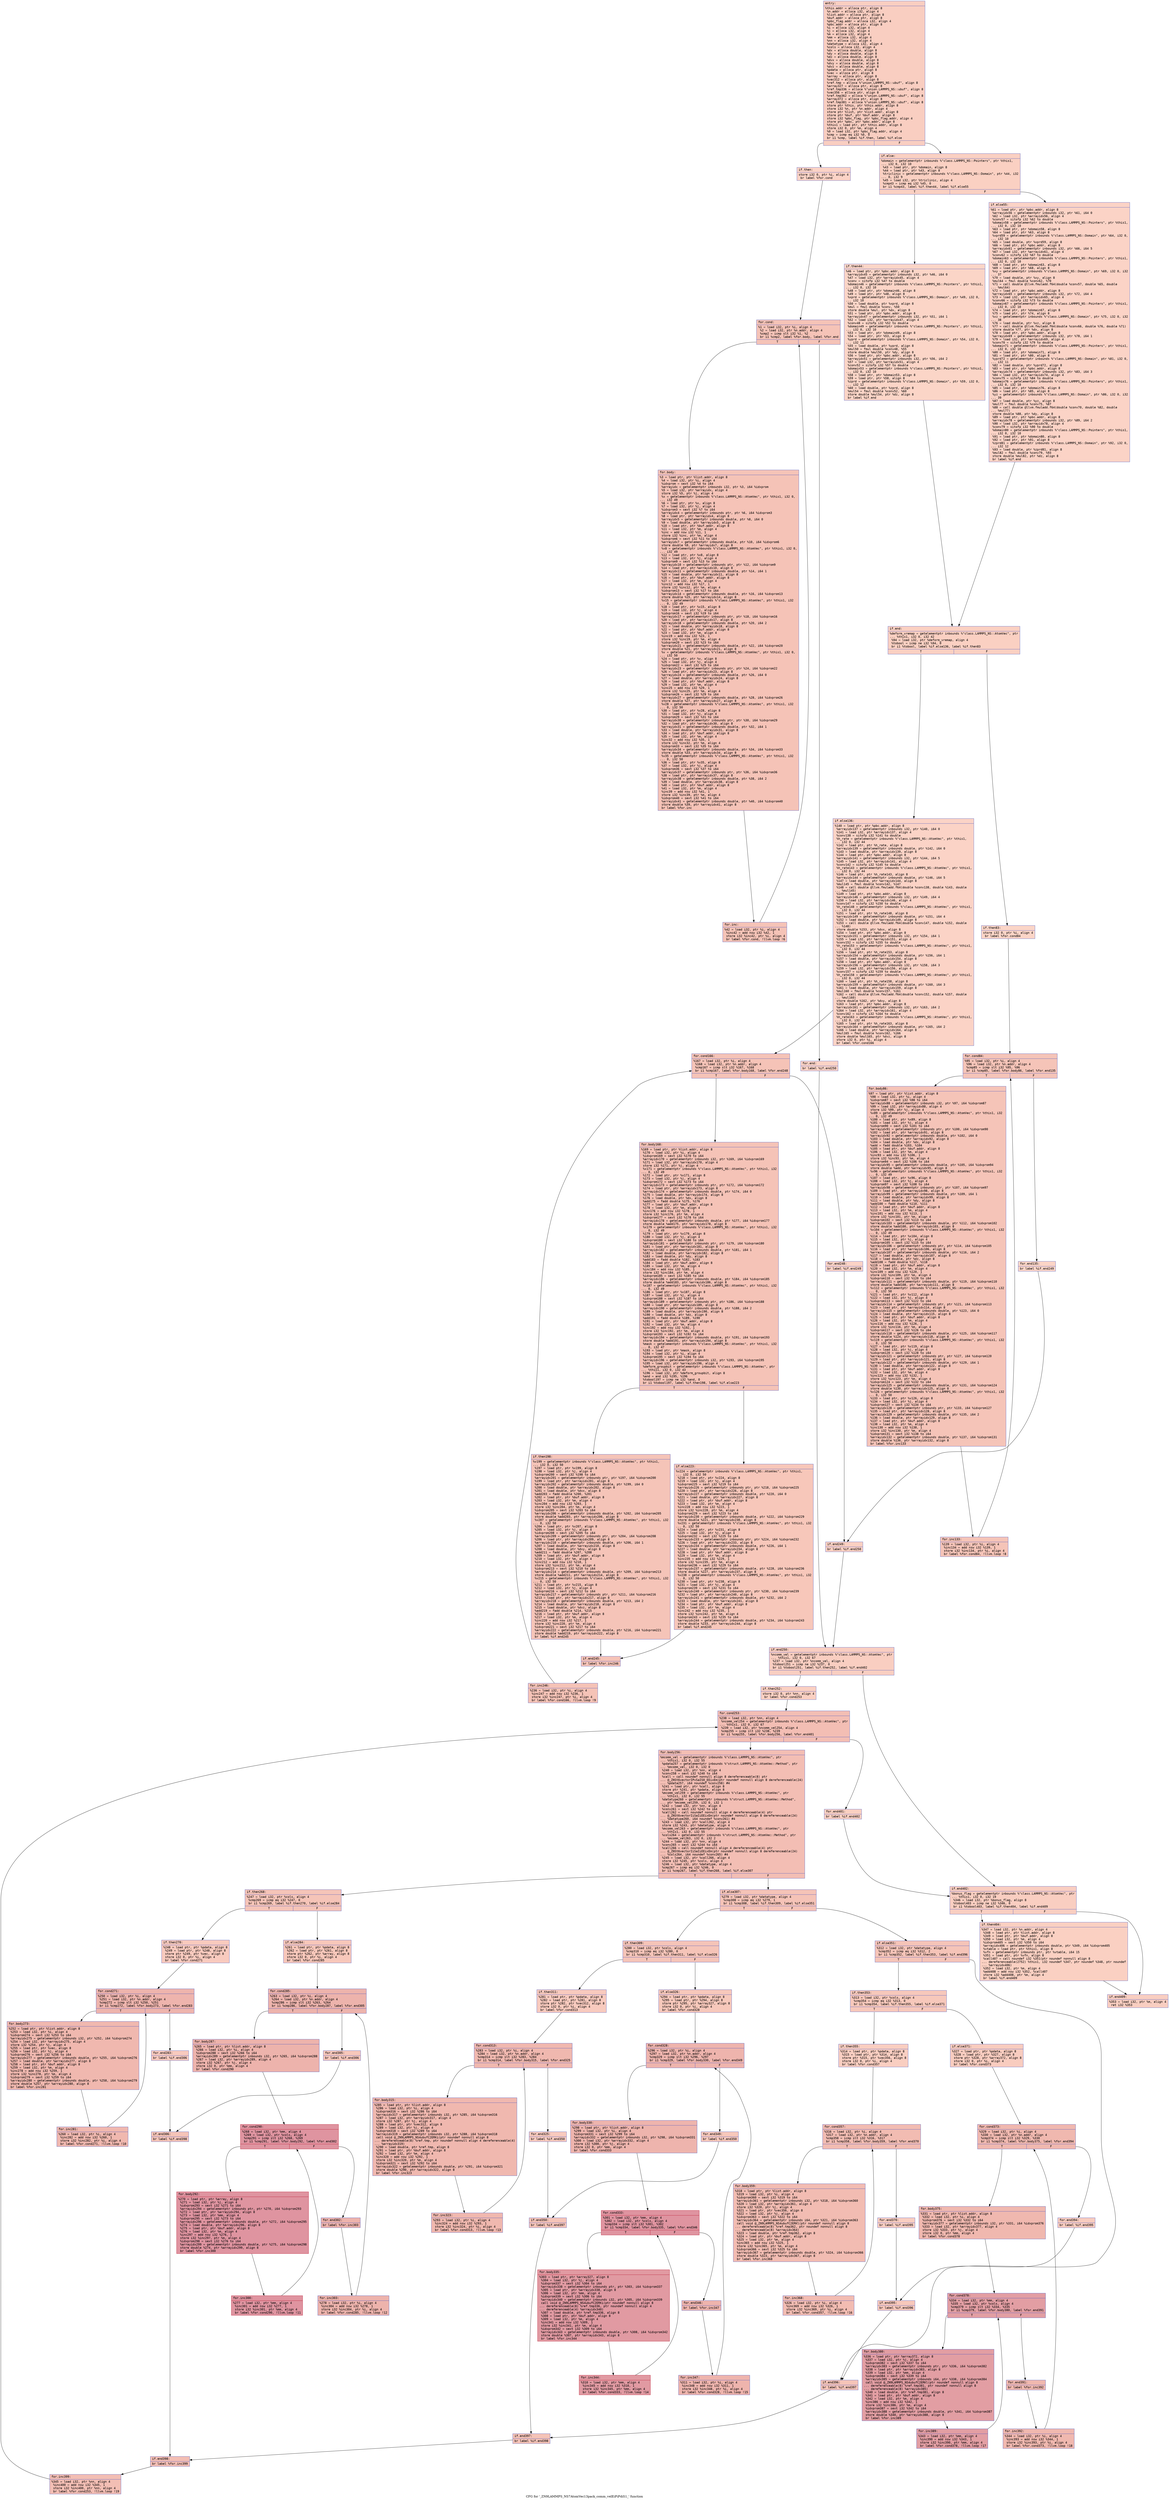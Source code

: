 digraph "CFG for '_ZN9LAMMPS_NS7AtomVec13pack_comm_velEiPiPdiS1_' function" {
	label="CFG for '_ZN9LAMMPS_NS7AtomVec13pack_comm_velEiPiPdiS1_' function";

	Node0x56285a96e8e0 [shape=record,color="#3d50c3ff", style=filled, fillcolor="#f2907270" fontname="Courier",label="{entry:\l|  %this.addr = alloca ptr, align 8\l  %n.addr = alloca i32, align 4\l  %list.addr = alloca ptr, align 8\l  %buf.addr = alloca ptr, align 8\l  %pbc_flag.addr = alloca i32, align 4\l  %pbc.addr = alloca ptr, align 8\l  %i = alloca i32, align 4\l  %j = alloca i32, align 4\l  %m = alloca i32, align 4\l  %mm = alloca i32, align 4\l  %nn = alloca i32, align 4\l  %datatype = alloca i32, align 4\l  %cols = alloca i32, align 4\l  %dx = alloca double, align 8\l  %dy = alloca double, align 8\l  %dz = alloca double, align 8\l  %dvx = alloca double, align 8\l  %dvy = alloca double, align 8\l  %dvz = alloca double, align 8\l  %pdata = alloca ptr, align 8\l  %vec = alloca ptr, align 8\l  %array = alloca ptr, align 8\l  %vec312 = alloca ptr, align 8\l  %ref.tmp = alloca %\"union.LAMMPS_NS::ubuf\", align 8\l  %array327 = alloca ptr, align 8\l  %ref.tmp336 = alloca %\"union.LAMMPS_NS::ubuf\", align 8\l  %vec356 = alloca ptr, align 8\l  %ref.tmp362 = alloca %\"union.LAMMPS_NS::ubuf\", align 8\l  %array372 = alloca ptr, align 8\l  %ref.tmp381 = alloca %\"union.LAMMPS_NS::ubuf\", align 8\l  store ptr %this, ptr %this.addr, align 8\l  store i32 %n, ptr %n.addr, align 4\l  store ptr %list, ptr %list.addr, align 8\l  store ptr %buf, ptr %buf.addr, align 8\l  store i32 %pbc_flag, ptr %pbc_flag.addr, align 4\l  store ptr %pbc, ptr %pbc.addr, align 8\l  %this1 = load ptr, ptr %this.addr, align 8\l  store i32 0, ptr %m, align 4\l  %0 = load i32, ptr %pbc_flag.addr, align 4\l  %cmp = icmp eq i32 %0, 0\l  br i1 %cmp, label %if.then, label %if.else\l|{<s0>T|<s1>F}}"];
	Node0x56285a96e8e0:s0 -> Node0x56285a973a20[tooltip="entry -> if.then\nProbability 37.50%" ];
	Node0x56285a96e8e0:s1 -> Node0x56285a973a90[tooltip="entry -> if.else\nProbability 62.50%" ];
	Node0x56285a973a20 [shape=record,color="#3d50c3ff", style=filled, fillcolor="#f59c7d70" fontname="Courier",label="{if.then:\l|  store i32 0, ptr %i, align 4\l  br label %for.cond\l}"];
	Node0x56285a973a20 -> Node0x56285a973c50[tooltip="if.then -> for.cond\nProbability 100.00%" ];
	Node0x56285a973c50 [shape=record,color="#3d50c3ff", style=filled, fillcolor="#e8765c70" fontname="Courier",label="{for.cond:\l|  %1 = load i32, ptr %i, align 4\l  %2 = load i32, ptr %n.addr, align 4\l  %cmp2 = icmp slt i32 %1, %2\l  br i1 %cmp2, label %for.body, label %for.end\l|{<s0>T|<s1>F}}"];
	Node0x56285a973c50:s0 -> Node0x56285a973ef0[tooltip="for.cond -> for.body\nProbability 96.88%" ];
	Node0x56285a973c50:s1 -> Node0x56285a973f70[tooltip="for.cond -> for.end\nProbability 3.12%" ];
	Node0x56285a973ef0 [shape=record,color="#3d50c3ff", style=filled, fillcolor="#e8765c70" fontname="Courier",label="{for.body:\l|  %3 = load ptr, ptr %list.addr, align 8\l  %4 = load i32, ptr %i, align 4\l  %idxprom = sext i32 %4 to i64\l  %arrayidx = getelementptr inbounds i32, ptr %3, i64 %idxprom\l  %5 = load i32, ptr %arrayidx, align 4\l  store i32 %5, ptr %j, align 4\l  %x = getelementptr inbounds %\"class.LAMMPS_NS::AtomVec\", ptr %this1, i32 0,\l... i32 49\l  %6 = load ptr, ptr %x, align 8\l  %7 = load i32, ptr %j, align 4\l  %idxprom3 = sext i32 %7 to i64\l  %arrayidx4 = getelementptr inbounds ptr, ptr %6, i64 %idxprom3\l  %8 = load ptr, ptr %arrayidx4, align 8\l  %arrayidx5 = getelementptr inbounds double, ptr %8, i64 0\l  %9 = load double, ptr %arrayidx5, align 8\l  %10 = load ptr, ptr %buf.addr, align 8\l  %11 = load i32, ptr %m, align 4\l  %inc = add nsw i32 %11, 1\l  store i32 %inc, ptr %m, align 4\l  %idxprom6 = sext i32 %11 to i64\l  %arrayidx7 = getelementptr inbounds double, ptr %10, i64 %idxprom6\l  store double %9, ptr %arrayidx7, align 8\l  %x8 = getelementptr inbounds %\"class.LAMMPS_NS::AtomVec\", ptr %this1, i32 0,\l... i32 49\l  %12 = load ptr, ptr %x8, align 8\l  %13 = load i32, ptr %j, align 4\l  %idxprom9 = sext i32 %13 to i64\l  %arrayidx10 = getelementptr inbounds ptr, ptr %12, i64 %idxprom9\l  %14 = load ptr, ptr %arrayidx10, align 8\l  %arrayidx11 = getelementptr inbounds double, ptr %14, i64 1\l  %15 = load double, ptr %arrayidx11, align 8\l  %16 = load ptr, ptr %buf.addr, align 8\l  %17 = load i32, ptr %m, align 4\l  %inc12 = add nsw i32 %17, 1\l  store i32 %inc12, ptr %m, align 4\l  %idxprom13 = sext i32 %17 to i64\l  %arrayidx14 = getelementptr inbounds double, ptr %16, i64 %idxprom13\l  store double %15, ptr %arrayidx14, align 8\l  %x15 = getelementptr inbounds %\"class.LAMMPS_NS::AtomVec\", ptr %this1, i32\l... 0, i32 49\l  %18 = load ptr, ptr %x15, align 8\l  %19 = load i32, ptr %j, align 4\l  %idxprom16 = sext i32 %19 to i64\l  %arrayidx17 = getelementptr inbounds ptr, ptr %18, i64 %idxprom16\l  %20 = load ptr, ptr %arrayidx17, align 8\l  %arrayidx18 = getelementptr inbounds double, ptr %20, i64 2\l  %21 = load double, ptr %arrayidx18, align 8\l  %22 = load ptr, ptr %buf.addr, align 8\l  %23 = load i32, ptr %m, align 4\l  %inc19 = add nsw i32 %23, 1\l  store i32 %inc19, ptr %m, align 4\l  %idxprom20 = sext i32 %23 to i64\l  %arrayidx21 = getelementptr inbounds double, ptr %22, i64 %idxprom20\l  store double %21, ptr %arrayidx21, align 8\l  %v = getelementptr inbounds %\"class.LAMMPS_NS::AtomVec\", ptr %this1, i32 0,\l... i32 50\l  %24 = load ptr, ptr %v, align 8\l  %25 = load i32, ptr %j, align 4\l  %idxprom22 = sext i32 %25 to i64\l  %arrayidx23 = getelementptr inbounds ptr, ptr %24, i64 %idxprom22\l  %26 = load ptr, ptr %arrayidx23, align 8\l  %arrayidx24 = getelementptr inbounds double, ptr %26, i64 0\l  %27 = load double, ptr %arrayidx24, align 8\l  %28 = load ptr, ptr %buf.addr, align 8\l  %29 = load i32, ptr %m, align 4\l  %inc25 = add nsw i32 %29, 1\l  store i32 %inc25, ptr %m, align 4\l  %idxprom26 = sext i32 %29 to i64\l  %arrayidx27 = getelementptr inbounds double, ptr %28, i64 %idxprom26\l  store double %27, ptr %arrayidx27, align 8\l  %v28 = getelementptr inbounds %\"class.LAMMPS_NS::AtomVec\", ptr %this1, i32\l... 0, i32 50\l  %30 = load ptr, ptr %v28, align 8\l  %31 = load i32, ptr %j, align 4\l  %idxprom29 = sext i32 %31 to i64\l  %arrayidx30 = getelementptr inbounds ptr, ptr %30, i64 %idxprom29\l  %32 = load ptr, ptr %arrayidx30, align 8\l  %arrayidx31 = getelementptr inbounds double, ptr %32, i64 1\l  %33 = load double, ptr %arrayidx31, align 8\l  %34 = load ptr, ptr %buf.addr, align 8\l  %35 = load i32, ptr %m, align 4\l  %inc32 = add nsw i32 %35, 1\l  store i32 %inc32, ptr %m, align 4\l  %idxprom33 = sext i32 %35 to i64\l  %arrayidx34 = getelementptr inbounds double, ptr %34, i64 %idxprom33\l  store double %33, ptr %arrayidx34, align 8\l  %v35 = getelementptr inbounds %\"class.LAMMPS_NS::AtomVec\", ptr %this1, i32\l... 0, i32 50\l  %36 = load ptr, ptr %v35, align 8\l  %37 = load i32, ptr %j, align 4\l  %idxprom36 = sext i32 %37 to i64\l  %arrayidx37 = getelementptr inbounds ptr, ptr %36, i64 %idxprom36\l  %38 = load ptr, ptr %arrayidx37, align 8\l  %arrayidx38 = getelementptr inbounds double, ptr %38, i64 2\l  %39 = load double, ptr %arrayidx38, align 8\l  %40 = load ptr, ptr %buf.addr, align 8\l  %41 = load i32, ptr %m, align 4\l  %inc39 = add nsw i32 %41, 1\l  store i32 %inc39, ptr %m, align 4\l  %idxprom40 = sext i32 %41 to i64\l  %arrayidx41 = getelementptr inbounds double, ptr %40, i64 %idxprom40\l  store double %39, ptr %arrayidx41, align 8\l  br label %for.inc\l}"];
	Node0x56285a973ef0 -> Node0x56285a977ec0[tooltip="for.body -> for.inc\nProbability 100.00%" ];
	Node0x56285a977ec0 [shape=record,color="#3d50c3ff", style=filled, fillcolor="#e8765c70" fontname="Courier",label="{for.inc:\l|  %42 = load i32, ptr %i, align 4\l  %inc42 = add nsw i32 %42, 1\l  store i32 %inc42, ptr %i, align 4\l  br label %for.cond, !llvm.loop !6\l}"];
	Node0x56285a977ec0 -> Node0x56285a973c50[tooltip="for.inc -> for.cond\nProbability 100.00%" ];
	Node0x56285a973f70 [shape=record,color="#3d50c3ff", style=filled, fillcolor="#f59c7d70" fontname="Courier",label="{for.end:\l|  br label %if.end250\l}"];
	Node0x56285a973f70 -> Node0x56285a9782b0[tooltip="for.end -> if.end250\nProbability 100.00%" ];
	Node0x56285a973a90 [shape=record,color="#3d50c3ff", style=filled, fillcolor="#f3947570" fontname="Courier",label="{if.else:\l|  %domain = getelementptr inbounds %\"class.LAMMPS_NS::Pointers\", ptr %this1,\l... i32 0, i32 10\l  %43 = load ptr, ptr %domain, align 8\l  %44 = load ptr, ptr %43, align 8\l  %triclinic = getelementptr inbounds %\"class.LAMMPS_NS::Domain\", ptr %44, i32\l... 0, i32 9\l  %45 = load i32, ptr %triclinic, align 4\l  %cmp43 = icmp eq i32 %45, 0\l  br i1 %cmp43, label %if.then44, label %if.else55\l|{<s0>T|<s1>F}}"];
	Node0x56285a973a90:s0 -> Node0x56285a9787a0[tooltip="if.else -> if.then44\nProbability 37.50%" ];
	Node0x56285a973a90:s1 -> Node0x56285a978820[tooltip="if.else -> if.else55\nProbability 62.50%" ];
	Node0x56285a9787a0 [shape=record,color="#3d50c3ff", style=filled, fillcolor="#f5a08170" fontname="Courier",label="{if.then44:\l|  %46 = load ptr, ptr %pbc.addr, align 8\l  %arrayidx45 = getelementptr inbounds i32, ptr %46, i64 0\l  %47 = load i32, ptr %arrayidx45, align 4\l  %conv = sitofp i32 %47 to double\l  %domain46 = getelementptr inbounds %\"class.LAMMPS_NS::Pointers\", ptr %this1,\l... i32 0, i32 10\l  %48 = load ptr, ptr %domain46, align 8\l  %49 = load ptr, ptr %48, align 8\l  %xprd = getelementptr inbounds %\"class.LAMMPS_NS::Domain\", ptr %49, i32 0,\l... i32 10\l  %50 = load double, ptr %xprd, align 8\l  %mul = fmul double %conv, %50\l  store double %mul, ptr %dx, align 8\l  %51 = load ptr, ptr %pbc.addr, align 8\l  %arrayidx47 = getelementptr inbounds i32, ptr %51, i64 1\l  %52 = load i32, ptr %arrayidx47, align 4\l  %conv48 = sitofp i32 %52 to double\l  %domain49 = getelementptr inbounds %\"class.LAMMPS_NS::Pointers\", ptr %this1,\l... i32 0, i32 10\l  %53 = load ptr, ptr %domain49, align 8\l  %54 = load ptr, ptr %53, align 8\l  %yprd = getelementptr inbounds %\"class.LAMMPS_NS::Domain\", ptr %54, i32 0,\l... i32 11\l  %55 = load double, ptr %yprd, align 8\l  %mul50 = fmul double %conv48, %55\l  store double %mul50, ptr %dy, align 8\l  %56 = load ptr, ptr %pbc.addr, align 8\l  %arrayidx51 = getelementptr inbounds i32, ptr %56, i64 2\l  %57 = load i32, ptr %arrayidx51, align 4\l  %conv52 = sitofp i32 %57 to double\l  %domain53 = getelementptr inbounds %\"class.LAMMPS_NS::Pointers\", ptr %this1,\l... i32 0, i32 10\l  %58 = load ptr, ptr %domain53, align 8\l  %59 = load ptr, ptr %58, align 8\l  %zprd = getelementptr inbounds %\"class.LAMMPS_NS::Domain\", ptr %59, i32 0,\l... i32 12\l  %60 = load double, ptr %zprd, align 8\l  %mul54 = fmul double %conv52, %60\l  store double %mul54, ptr %dz, align 8\l  br label %if.end\l}"];
	Node0x56285a9787a0 -> Node0x56285a97ac60[tooltip="if.then44 -> if.end\nProbability 100.00%" ];
	Node0x56285a978820 [shape=record,color="#3d50c3ff", style=filled, fillcolor="#f59c7d70" fontname="Courier",label="{if.else55:\l|  %61 = load ptr, ptr %pbc.addr, align 8\l  %arrayidx56 = getelementptr inbounds i32, ptr %61, i64 0\l  %62 = load i32, ptr %arrayidx56, align 4\l  %conv57 = sitofp i32 %62 to double\l  %domain58 = getelementptr inbounds %\"class.LAMMPS_NS::Pointers\", ptr %this1,\l... i32 0, i32 10\l  %63 = load ptr, ptr %domain58, align 8\l  %64 = load ptr, ptr %63, align 8\l  %xprd59 = getelementptr inbounds %\"class.LAMMPS_NS::Domain\", ptr %64, i32 0,\l... i32 10\l  %65 = load double, ptr %xprd59, align 8\l  %66 = load ptr, ptr %pbc.addr, align 8\l  %arrayidx61 = getelementptr inbounds i32, ptr %66, i64 5\l  %67 = load i32, ptr %arrayidx61, align 4\l  %conv62 = sitofp i32 %67 to double\l  %domain63 = getelementptr inbounds %\"class.LAMMPS_NS::Pointers\", ptr %this1,\l... i32 0, i32 10\l  %68 = load ptr, ptr %domain63, align 8\l  %69 = load ptr, ptr %68, align 8\l  %xy = getelementptr inbounds %\"class.LAMMPS_NS::Domain\", ptr %69, i32 0, i32\l... 37\l  %70 = load double, ptr %xy, align 8\l  %mul64 = fmul double %conv62, %70\l  %71 = call double @llvm.fmuladd.f64(double %conv57, double %65, double\l... %mul64)\l  %72 = load ptr, ptr %pbc.addr, align 8\l  %arrayidx65 = getelementptr inbounds i32, ptr %72, i64 4\l  %73 = load i32, ptr %arrayidx65, align 4\l  %conv66 = sitofp i32 %73 to double\l  %domain67 = getelementptr inbounds %\"class.LAMMPS_NS::Pointers\", ptr %this1,\l... i32 0, i32 10\l  %74 = load ptr, ptr %domain67, align 8\l  %75 = load ptr, ptr %74, align 8\l  %xz = getelementptr inbounds %\"class.LAMMPS_NS::Domain\", ptr %75, i32 0, i32\l... 38\l  %76 = load double, ptr %xz, align 8\l  %77 = call double @llvm.fmuladd.f64(double %conv66, double %76, double %71)\l  store double %77, ptr %dx, align 8\l  %78 = load ptr, ptr %pbc.addr, align 8\l  %arrayidx69 = getelementptr inbounds i32, ptr %78, i64 1\l  %79 = load i32, ptr %arrayidx69, align 4\l  %conv70 = sitofp i32 %79 to double\l  %domain71 = getelementptr inbounds %\"class.LAMMPS_NS::Pointers\", ptr %this1,\l... i32 0, i32 10\l  %80 = load ptr, ptr %domain71, align 8\l  %81 = load ptr, ptr %80, align 8\l  %yprd72 = getelementptr inbounds %\"class.LAMMPS_NS::Domain\", ptr %81, i32 0,\l... i32 11\l  %82 = load double, ptr %yprd72, align 8\l  %83 = load ptr, ptr %pbc.addr, align 8\l  %arrayidx74 = getelementptr inbounds i32, ptr %83, i64 3\l  %84 = load i32, ptr %arrayidx74, align 4\l  %conv75 = sitofp i32 %84 to double\l  %domain76 = getelementptr inbounds %\"class.LAMMPS_NS::Pointers\", ptr %this1,\l... i32 0, i32 10\l  %85 = load ptr, ptr %domain76, align 8\l  %86 = load ptr, ptr %85, align 8\l  %yz = getelementptr inbounds %\"class.LAMMPS_NS::Domain\", ptr %86, i32 0, i32\l... 39\l  %87 = load double, ptr %yz, align 8\l  %mul77 = fmul double %conv75, %87\l  %88 = call double @llvm.fmuladd.f64(double %conv70, double %82, double\l... %mul77)\l  store double %88, ptr %dy, align 8\l  %89 = load ptr, ptr %pbc.addr, align 8\l  %arrayidx78 = getelementptr inbounds i32, ptr %89, i64 2\l  %90 = load i32, ptr %arrayidx78, align 4\l  %conv79 = sitofp i32 %90 to double\l  %domain80 = getelementptr inbounds %\"class.LAMMPS_NS::Pointers\", ptr %this1,\l... i32 0, i32 10\l  %91 = load ptr, ptr %domain80, align 8\l  %92 = load ptr, ptr %91, align 8\l  %zprd81 = getelementptr inbounds %\"class.LAMMPS_NS::Domain\", ptr %92, i32 0,\l... i32 12\l  %93 = load double, ptr %zprd81, align 8\l  %mul82 = fmul double %conv79, %93\l  store double %mul82, ptr %dz, align 8\l  br label %if.end\l}"];
	Node0x56285a978820 -> Node0x56285a97ac60[tooltip="if.else55 -> if.end\nProbability 100.00%" ];
	Node0x56285a97ac60 [shape=record,color="#3d50c3ff", style=filled, fillcolor="#f3947570" fontname="Courier",label="{if.end:\l|  %deform_vremap = getelementptr inbounds %\"class.LAMMPS_NS::AtomVec\", ptr\l... %this1, i32 0, i32 42\l  %94 = load i32, ptr %deform_vremap, align 4\l  %tobool = icmp ne i32 %94, 0\l  br i1 %tobool, label %if.else136, label %if.then83\l|{<s0>T|<s1>F}}"];
	Node0x56285a97ac60:s0 -> Node0x56285a97d6d0[tooltip="if.end -> if.else136\nProbability 62.50%" ];
	Node0x56285a97ac60:s1 -> Node0x56285a97d750[tooltip="if.end -> if.then83\nProbability 37.50%" ];
	Node0x56285a97d750 [shape=record,color="#3d50c3ff", style=filled, fillcolor="#f5a08170" fontname="Courier",label="{if.then83:\l|  store i32 0, ptr %i, align 4\l  br label %for.cond84\l}"];
	Node0x56285a97d750 -> Node0x56285a97d920[tooltip="if.then83 -> for.cond84\nProbability 100.00%" ];
	Node0x56285a97d920 [shape=record,color="#3d50c3ff", style=filled, fillcolor="#e97a5f70" fontname="Courier",label="{for.cond84:\l|  %95 = load i32, ptr %i, align 4\l  %96 = load i32, ptr %n.addr, align 4\l  %cmp85 = icmp slt i32 %95, %96\l  br i1 %cmp85, label %for.body86, label %for.end135\l|{<s0>T|<s1>F}}"];
	Node0x56285a97d920:s0 -> Node0x56285a9795f0[tooltip="for.cond84 -> for.body86\nProbability 96.88%" ];
	Node0x56285a97d920:s1 -> Node0x56285a979670[tooltip="for.cond84 -> for.end135\nProbability 3.12%" ];
	Node0x56285a9795f0 [shape=record,color="#3d50c3ff", style=filled, fillcolor="#e97a5f70" fontname="Courier",label="{for.body86:\l|  %97 = load ptr, ptr %list.addr, align 8\l  %98 = load i32, ptr %i, align 4\l  %idxprom87 = sext i32 %98 to i64\l  %arrayidx88 = getelementptr inbounds i32, ptr %97, i64 %idxprom87\l  %99 = load i32, ptr %arrayidx88, align 4\l  store i32 %99, ptr %j, align 4\l  %x89 = getelementptr inbounds %\"class.LAMMPS_NS::AtomVec\", ptr %this1, i32\l... 0, i32 49\l  %100 = load ptr, ptr %x89, align 8\l  %101 = load i32, ptr %j, align 4\l  %idxprom90 = sext i32 %101 to i64\l  %arrayidx91 = getelementptr inbounds ptr, ptr %100, i64 %idxprom90\l  %102 = load ptr, ptr %arrayidx91, align 8\l  %arrayidx92 = getelementptr inbounds double, ptr %102, i64 0\l  %103 = load double, ptr %arrayidx92, align 8\l  %104 = load double, ptr %dx, align 8\l  %add = fadd double %103, %104\l  %105 = load ptr, ptr %buf.addr, align 8\l  %106 = load i32, ptr %m, align 4\l  %inc93 = add nsw i32 %106, 1\l  store i32 %inc93, ptr %m, align 4\l  %idxprom94 = sext i32 %106 to i64\l  %arrayidx95 = getelementptr inbounds double, ptr %105, i64 %idxprom94\l  store double %add, ptr %arrayidx95, align 8\l  %x96 = getelementptr inbounds %\"class.LAMMPS_NS::AtomVec\", ptr %this1, i32\l... 0, i32 49\l  %107 = load ptr, ptr %x96, align 8\l  %108 = load i32, ptr %j, align 4\l  %idxprom97 = sext i32 %108 to i64\l  %arrayidx98 = getelementptr inbounds ptr, ptr %107, i64 %idxprom97\l  %109 = load ptr, ptr %arrayidx98, align 8\l  %arrayidx99 = getelementptr inbounds double, ptr %109, i64 1\l  %110 = load double, ptr %arrayidx99, align 8\l  %111 = load double, ptr %dy, align 8\l  %add100 = fadd double %110, %111\l  %112 = load ptr, ptr %buf.addr, align 8\l  %113 = load i32, ptr %m, align 4\l  %inc101 = add nsw i32 %113, 1\l  store i32 %inc101, ptr %m, align 4\l  %idxprom102 = sext i32 %113 to i64\l  %arrayidx103 = getelementptr inbounds double, ptr %112, i64 %idxprom102\l  store double %add100, ptr %arrayidx103, align 8\l  %x104 = getelementptr inbounds %\"class.LAMMPS_NS::AtomVec\", ptr %this1, i32\l... 0, i32 49\l  %114 = load ptr, ptr %x104, align 8\l  %115 = load i32, ptr %j, align 4\l  %idxprom105 = sext i32 %115 to i64\l  %arrayidx106 = getelementptr inbounds ptr, ptr %114, i64 %idxprom105\l  %116 = load ptr, ptr %arrayidx106, align 8\l  %arrayidx107 = getelementptr inbounds double, ptr %116, i64 2\l  %117 = load double, ptr %arrayidx107, align 8\l  %118 = load double, ptr %dz, align 8\l  %add108 = fadd double %117, %118\l  %119 = load ptr, ptr %buf.addr, align 8\l  %120 = load i32, ptr %m, align 4\l  %inc109 = add nsw i32 %120, 1\l  store i32 %inc109, ptr %m, align 4\l  %idxprom110 = sext i32 %120 to i64\l  %arrayidx111 = getelementptr inbounds double, ptr %119, i64 %idxprom110\l  store double %add108, ptr %arrayidx111, align 8\l  %v112 = getelementptr inbounds %\"class.LAMMPS_NS::AtomVec\", ptr %this1, i32\l... 0, i32 50\l  %121 = load ptr, ptr %v112, align 8\l  %122 = load i32, ptr %j, align 4\l  %idxprom113 = sext i32 %122 to i64\l  %arrayidx114 = getelementptr inbounds ptr, ptr %121, i64 %idxprom113\l  %123 = load ptr, ptr %arrayidx114, align 8\l  %arrayidx115 = getelementptr inbounds double, ptr %123, i64 0\l  %124 = load double, ptr %arrayidx115, align 8\l  %125 = load ptr, ptr %buf.addr, align 8\l  %126 = load i32, ptr %m, align 4\l  %inc116 = add nsw i32 %126, 1\l  store i32 %inc116, ptr %m, align 4\l  %idxprom117 = sext i32 %126 to i64\l  %arrayidx118 = getelementptr inbounds double, ptr %125, i64 %idxprom117\l  store double %124, ptr %arrayidx118, align 8\l  %v119 = getelementptr inbounds %\"class.LAMMPS_NS::AtomVec\", ptr %this1, i32\l... 0, i32 50\l  %127 = load ptr, ptr %v119, align 8\l  %128 = load i32, ptr %j, align 4\l  %idxprom120 = sext i32 %128 to i64\l  %arrayidx121 = getelementptr inbounds ptr, ptr %127, i64 %idxprom120\l  %129 = load ptr, ptr %arrayidx121, align 8\l  %arrayidx122 = getelementptr inbounds double, ptr %129, i64 1\l  %130 = load double, ptr %arrayidx122, align 8\l  %131 = load ptr, ptr %buf.addr, align 8\l  %132 = load i32, ptr %m, align 4\l  %inc123 = add nsw i32 %132, 1\l  store i32 %inc123, ptr %m, align 4\l  %idxprom124 = sext i32 %132 to i64\l  %arrayidx125 = getelementptr inbounds double, ptr %131, i64 %idxprom124\l  store double %130, ptr %arrayidx125, align 8\l  %v126 = getelementptr inbounds %\"class.LAMMPS_NS::AtomVec\", ptr %this1, i32\l... 0, i32 50\l  %133 = load ptr, ptr %v126, align 8\l  %134 = load i32, ptr %j, align 4\l  %idxprom127 = sext i32 %134 to i64\l  %arrayidx128 = getelementptr inbounds ptr, ptr %133, i64 %idxprom127\l  %135 = load ptr, ptr %arrayidx128, align 8\l  %arrayidx129 = getelementptr inbounds double, ptr %135, i64 2\l  %136 = load double, ptr %arrayidx129, align 8\l  %137 = load ptr, ptr %buf.addr, align 8\l  %138 = load i32, ptr %m, align 4\l  %inc130 = add nsw i32 %138, 1\l  store i32 %inc130, ptr %m, align 4\l  %idxprom131 = sext i32 %138 to i64\l  %arrayidx132 = getelementptr inbounds double, ptr %137, i64 %idxprom131\l  store double %136, ptr %arrayidx132, align 8\l  br label %for.inc133\l}"];
	Node0x56285a9795f0 -> Node0x56285a978b50[tooltip="for.body86 -> for.inc133\nProbability 100.00%" ];
	Node0x56285a978b50 [shape=record,color="#3d50c3ff", style=filled, fillcolor="#e97a5f70" fontname="Courier",label="{for.inc133:\l|  %139 = load i32, ptr %i, align 4\l  %inc134 = add nsw i32 %139, 1\l  store i32 %inc134, ptr %i, align 4\l  br label %for.cond84, !llvm.loop !8\l}"];
	Node0x56285a978b50 -> Node0x56285a97d920[tooltip="for.inc133 -> for.cond84\nProbability 100.00%" ];
	Node0x56285a979670 [shape=record,color="#3d50c3ff", style=filled, fillcolor="#f5a08170" fontname="Courier",label="{for.end135:\l|  br label %if.end249\l}"];
	Node0x56285a979670 -> Node0x56285a978fd0[tooltip="for.end135 -> if.end249\nProbability 100.00%" ];
	Node0x56285a97d6d0 [shape=record,color="#3d50c3ff", style=filled, fillcolor="#f59c7d70" fontname="Courier",label="{if.else136:\l|  %140 = load ptr, ptr %pbc.addr, align 8\l  %arrayidx137 = getelementptr inbounds i32, ptr %140, i64 0\l  %141 = load i32, ptr %arrayidx137, align 4\l  %conv138 = sitofp i32 %141 to double\l  %h_rate = getelementptr inbounds %\"class.LAMMPS_NS::AtomVec\", ptr %this1,\l... i32 0, i32 44\l  %142 = load ptr, ptr %h_rate, align 8\l  %arrayidx139 = getelementptr inbounds double, ptr %142, i64 0\l  %143 = load double, ptr %arrayidx139, align 8\l  %144 = load ptr, ptr %pbc.addr, align 8\l  %arrayidx141 = getelementptr inbounds i32, ptr %144, i64 5\l  %145 = load i32, ptr %arrayidx141, align 4\l  %conv142 = sitofp i32 %145 to double\l  %h_rate143 = getelementptr inbounds %\"class.LAMMPS_NS::AtomVec\", ptr %this1,\l... i32 0, i32 44\l  %146 = load ptr, ptr %h_rate143, align 8\l  %arrayidx144 = getelementptr inbounds double, ptr %146, i64 5\l  %147 = load double, ptr %arrayidx144, align 8\l  %mul145 = fmul double %conv142, %147\l  %148 = call double @llvm.fmuladd.f64(double %conv138, double %143, double\l... %mul145)\l  %149 = load ptr, ptr %pbc.addr, align 8\l  %arrayidx146 = getelementptr inbounds i32, ptr %149, i64 4\l  %150 = load i32, ptr %arrayidx146, align 4\l  %conv147 = sitofp i32 %150 to double\l  %h_rate148 = getelementptr inbounds %\"class.LAMMPS_NS::AtomVec\", ptr %this1,\l... i32 0, i32 44\l  %151 = load ptr, ptr %h_rate148, align 8\l  %arrayidx149 = getelementptr inbounds double, ptr %151, i64 4\l  %152 = load double, ptr %arrayidx149, align 8\l  %153 = call double @llvm.fmuladd.f64(double %conv147, double %152, double\l... %148)\l  store double %153, ptr %dvx, align 8\l  %154 = load ptr, ptr %pbc.addr, align 8\l  %arrayidx151 = getelementptr inbounds i32, ptr %154, i64 1\l  %155 = load i32, ptr %arrayidx151, align 4\l  %conv152 = sitofp i32 %155 to double\l  %h_rate153 = getelementptr inbounds %\"class.LAMMPS_NS::AtomVec\", ptr %this1,\l... i32 0, i32 44\l  %156 = load ptr, ptr %h_rate153, align 8\l  %arrayidx154 = getelementptr inbounds double, ptr %156, i64 1\l  %157 = load double, ptr %arrayidx154, align 8\l  %158 = load ptr, ptr %pbc.addr, align 8\l  %arrayidx156 = getelementptr inbounds i32, ptr %158, i64 3\l  %159 = load i32, ptr %arrayidx156, align 4\l  %conv157 = sitofp i32 %159 to double\l  %h_rate158 = getelementptr inbounds %\"class.LAMMPS_NS::AtomVec\", ptr %this1,\l... i32 0, i32 44\l  %160 = load ptr, ptr %h_rate158, align 8\l  %arrayidx159 = getelementptr inbounds double, ptr %160, i64 3\l  %161 = load double, ptr %arrayidx159, align 8\l  %mul160 = fmul double %conv157, %161\l  %162 = call double @llvm.fmuladd.f64(double %conv152, double %157, double\l... %mul160)\l  store double %162, ptr %dvy, align 8\l  %163 = load ptr, ptr %pbc.addr, align 8\l  %arrayidx161 = getelementptr inbounds i32, ptr %163, i64 2\l  %164 = load i32, ptr %arrayidx161, align 4\l  %conv162 = sitofp i32 %164 to double\l  %h_rate163 = getelementptr inbounds %\"class.LAMMPS_NS::AtomVec\", ptr %this1,\l... i32 0, i32 44\l  %165 = load ptr, ptr %h_rate163, align 8\l  %arrayidx164 = getelementptr inbounds double, ptr %165, i64 2\l  %166 = load double, ptr %arrayidx164, align 8\l  %mul165 = fmul double %conv162, %166\l  store double %mul165, ptr %dvz, align 8\l  store i32 0, ptr %i, align 4\l  br label %for.cond166\l}"];
	Node0x56285a97d6d0 -> Node0x56285a985c30[tooltip="if.else136 -> for.cond166\nProbability 100.00%" ];
	Node0x56285a985c30 [shape=record,color="#3d50c3ff", style=filled, fillcolor="#e8765c70" fontname="Courier",label="{for.cond166:\l|  %167 = load i32, ptr %i, align 4\l  %168 = load i32, ptr %n.addr, align 4\l  %cmp167 = icmp slt i32 %167, %168\l  br i1 %cmp167, label %for.body168, label %for.end248\l|{<s0>T|<s1>F}}"];
	Node0x56285a985c30:s0 -> Node0x56285a985ed0[tooltip="for.cond166 -> for.body168\nProbability 96.88%" ];
	Node0x56285a985c30:s1 -> Node0x56285a985f50[tooltip="for.cond166 -> for.end248\nProbability 3.12%" ];
	Node0x56285a985ed0 [shape=record,color="#3d50c3ff", style=filled, fillcolor="#e8765c70" fontname="Courier",label="{for.body168:\l|  %169 = load ptr, ptr %list.addr, align 8\l  %170 = load i32, ptr %i, align 4\l  %idxprom169 = sext i32 %170 to i64\l  %arrayidx170 = getelementptr inbounds i32, ptr %169, i64 %idxprom169\l  %171 = load i32, ptr %arrayidx170, align 4\l  store i32 %171, ptr %j, align 4\l  %x171 = getelementptr inbounds %\"class.LAMMPS_NS::AtomVec\", ptr %this1, i32\l... 0, i32 49\l  %172 = load ptr, ptr %x171, align 8\l  %173 = load i32, ptr %j, align 4\l  %idxprom172 = sext i32 %173 to i64\l  %arrayidx173 = getelementptr inbounds ptr, ptr %172, i64 %idxprom172\l  %174 = load ptr, ptr %arrayidx173, align 8\l  %arrayidx174 = getelementptr inbounds double, ptr %174, i64 0\l  %175 = load double, ptr %arrayidx174, align 8\l  %176 = load double, ptr %dx, align 8\l  %add175 = fadd double %175, %176\l  %177 = load ptr, ptr %buf.addr, align 8\l  %178 = load i32, ptr %m, align 4\l  %inc176 = add nsw i32 %178, 1\l  store i32 %inc176, ptr %m, align 4\l  %idxprom177 = sext i32 %178 to i64\l  %arrayidx178 = getelementptr inbounds double, ptr %177, i64 %idxprom177\l  store double %add175, ptr %arrayidx178, align 8\l  %x179 = getelementptr inbounds %\"class.LAMMPS_NS::AtomVec\", ptr %this1, i32\l... 0, i32 49\l  %179 = load ptr, ptr %x179, align 8\l  %180 = load i32, ptr %j, align 4\l  %idxprom180 = sext i32 %180 to i64\l  %arrayidx181 = getelementptr inbounds ptr, ptr %179, i64 %idxprom180\l  %181 = load ptr, ptr %arrayidx181, align 8\l  %arrayidx182 = getelementptr inbounds double, ptr %181, i64 1\l  %182 = load double, ptr %arrayidx182, align 8\l  %183 = load double, ptr %dy, align 8\l  %add183 = fadd double %182, %183\l  %184 = load ptr, ptr %buf.addr, align 8\l  %185 = load i32, ptr %m, align 4\l  %inc184 = add nsw i32 %185, 1\l  store i32 %inc184, ptr %m, align 4\l  %idxprom185 = sext i32 %185 to i64\l  %arrayidx186 = getelementptr inbounds double, ptr %184, i64 %idxprom185\l  store double %add183, ptr %arrayidx186, align 8\l  %x187 = getelementptr inbounds %\"class.LAMMPS_NS::AtomVec\", ptr %this1, i32\l... 0, i32 49\l  %186 = load ptr, ptr %x187, align 8\l  %187 = load i32, ptr %j, align 4\l  %idxprom188 = sext i32 %187 to i64\l  %arrayidx189 = getelementptr inbounds ptr, ptr %186, i64 %idxprom188\l  %188 = load ptr, ptr %arrayidx189, align 8\l  %arrayidx190 = getelementptr inbounds double, ptr %188, i64 2\l  %189 = load double, ptr %arrayidx190, align 8\l  %190 = load double, ptr %dz, align 8\l  %add191 = fadd double %189, %190\l  %191 = load ptr, ptr %buf.addr, align 8\l  %192 = load i32, ptr %m, align 4\l  %inc192 = add nsw i32 %192, 1\l  store i32 %inc192, ptr %m, align 4\l  %idxprom193 = sext i32 %192 to i64\l  %arrayidx194 = getelementptr inbounds double, ptr %191, i64 %idxprom193\l  store double %add191, ptr %arrayidx194, align 8\l  %mask = getelementptr inbounds %\"class.LAMMPS_NS::AtomVec\", ptr %this1, i32\l... 0, i32 47\l  %193 = load ptr, ptr %mask, align 8\l  %194 = load i32, ptr %i, align 4\l  %idxprom195 = sext i32 %194 to i64\l  %arrayidx196 = getelementptr inbounds i32, ptr %193, i64 %idxprom195\l  %195 = load i32, ptr %arrayidx196, align 4\l  %deform_groupbit = getelementptr inbounds %\"class.LAMMPS_NS::AtomVec\", ptr\l... %this1, i32 0, i32 43\l  %196 = load i32, ptr %deform_groupbit, align 8\l  %and = and i32 %195, %196\l  %tobool197 = icmp ne i32 %and, 0\l  br i1 %tobool197, label %if.then198, label %if.else223\l|{<s0>T|<s1>F}}"];
	Node0x56285a985ed0:s0 -> Node0x56285a97e520[tooltip="for.body168 -> if.then198\nProbability 62.50%" ];
	Node0x56285a985ed0:s1 -> Node0x56285a97e5a0[tooltip="for.body168 -> if.else223\nProbability 37.50%" ];
	Node0x56285a97e520 [shape=record,color="#3d50c3ff", style=filled, fillcolor="#e97a5f70" fontname="Courier",label="{if.then198:\l|  %v199 = getelementptr inbounds %\"class.LAMMPS_NS::AtomVec\", ptr %this1,\l... i32 0, i32 50\l  %197 = load ptr, ptr %v199, align 8\l  %198 = load i32, ptr %j, align 4\l  %idxprom200 = sext i32 %198 to i64\l  %arrayidx201 = getelementptr inbounds ptr, ptr %197, i64 %idxprom200\l  %199 = load ptr, ptr %arrayidx201, align 8\l  %arrayidx202 = getelementptr inbounds double, ptr %199, i64 0\l  %200 = load double, ptr %arrayidx202, align 8\l  %201 = load double, ptr %dvx, align 8\l  %add203 = fadd double %200, %201\l  %202 = load ptr, ptr %buf.addr, align 8\l  %203 = load i32, ptr %m, align 4\l  %inc204 = add nsw i32 %203, 1\l  store i32 %inc204, ptr %m, align 4\l  %idxprom205 = sext i32 %203 to i64\l  %arrayidx206 = getelementptr inbounds double, ptr %202, i64 %idxprom205\l  store double %add203, ptr %arrayidx206, align 8\l  %v207 = getelementptr inbounds %\"class.LAMMPS_NS::AtomVec\", ptr %this1, i32\l... 0, i32 50\l  %204 = load ptr, ptr %v207, align 8\l  %205 = load i32, ptr %j, align 4\l  %idxprom208 = sext i32 %205 to i64\l  %arrayidx209 = getelementptr inbounds ptr, ptr %204, i64 %idxprom208\l  %206 = load ptr, ptr %arrayidx209, align 8\l  %arrayidx210 = getelementptr inbounds double, ptr %206, i64 1\l  %207 = load double, ptr %arrayidx210, align 8\l  %208 = load double, ptr %dvy, align 8\l  %add211 = fadd double %207, %208\l  %209 = load ptr, ptr %buf.addr, align 8\l  %210 = load i32, ptr %m, align 4\l  %inc212 = add nsw i32 %210, 1\l  store i32 %inc212, ptr %m, align 4\l  %idxprom213 = sext i32 %210 to i64\l  %arrayidx214 = getelementptr inbounds double, ptr %209, i64 %idxprom213\l  store double %add211, ptr %arrayidx214, align 8\l  %v215 = getelementptr inbounds %\"class.LAMMPS_NS::AtomVec\", ptr %this1, i32\l... 0, i32 50\l  %211 = load ptr, ptr %v215, align 8\l  %212 = load i32, ptr %j, align 4\l  %idxprom216 = sext i32 %212 to i64\l  %arrayidx217 = getelementptr inbounds ptr, ptr %211, i64 %idxprom216\l  %213 = load ptr, ptr %arrayidx217, align 8\l  %arrayidx218 = getelementptr inbounds double, ptr %213, i64 2\l  %214 = load double, ptr %arrayidx218, align 8\l  %215 = load double, ptr %dvz, align 8\l  %add219 = fadd double %214, %215\l  %216 = load ptr, ptr %buf.addr, align 8\l  %217 = load i32, ptr %m, align 4\l  %inc220 = add nsw i32 %217, 1\l  store i32 %inc220, ptr %m, align 4\l  %idxprom221 = sext i32 %217 to i64\l  %arrayidx222 = getelementptr inbounds double, ptr %216, i64 %idxprom221\l  store double %add219, ptr %arrayidx222, align 8\l  br label %if.end245\l}"];
	Node0x56285a97e520 -> Node0x56285a98bc90[tooltip="if.then198 -> if.end245\nProbability 100.00%" ];
	Node0x56285a97e5a0 [shape=record,color="#3d50c3ff", style=filled, fillcolor="#ec7f6370" fontname="Courier",label="{if.else223:\l|  %v224 = getelementptr inbounds %\"class.LAMMPS_NS::AtomVec\", ptr %this1,\l... i32 0, i32 50\l  %218 = load ptr, ptr %v224, align 8\l  %219 = load i32, ptr %j, align 4\l  %idxprom225 = sext i32 %219 to i64\l  %arrayidx226 = getelementptr inbounds ptr, ptr %218, i64 %idxprom225\l  %220 = load ptr, ptr %arrayidx226, align 8\l  %arrayidx227 = getelementptr inbounds double, ptr %220, i64 0\l  %221 = load double, ptr %arrayidx227, align 8\l  %222 = load ptr, ptr %buf.addr, align 8\l  %223 = load i32, ptr %m, align 4\l  %inc228 = add nsw i32 %223, 1\l  store i32 %inc228, ptr %m, align 4\l  %idxprom229 = sext i32 %223 to i64\l  %arrayidx230 = getelementptr inbounds double, ptr %222, i64 %idxprom229\l  store double %221, ptr %arrayidx230, align 8\l  %v231 = getelementptr inbounds %\"class.LAMMPS_NS::AtomVec\", ptr %this1, i32\l... 0, i32 50\l  %224 = load ptr, ptr %v231, align 8\l  %225 = load i32, ptr %j, align 4\l  %idxprom232 = sext i32 %225 to i64\l  %arrayidx233 = getelementptr inbounds ptr, ptr %224, i64 %idxprom232\l  %226 = load ptr, ptr %arrayidx233, align 8\l  %arrayidx234 = getelementptr inbounds double, ptr %226, i64 1\l  %227 = load double, ptr %arrayidx234, align 8\l  %228 = load ptr, ptr %buf.addr, align 8\l  %229 = load i32, ptr %m, align 4\l  %inc235 = add nsw i32 %229, 1\l  store i32 %inc235, ptr %m, align 4\l  %idxprom236 = sext i32 %229 to i64\l  %arrayidx237 = getelementptr inbounds double, ptr %228, i64 %idxprom236\l  store double %227, ptr %arrayidx237, align 8\l  %v238 = getelementptr inbounds %\"class.LAMMPS_NS::AtomVec\", ptr %this1, i32\l... 0, i32 50\l  %230 = load ptr, ptr %v238, align 8\l  %231 = load i32, ptr %j, align 4\l  %idxprom239 = sext i32 %231 to i64\l  %arrayidx240 = getelementptr inbounds ptr, ptr %230, i64 %idxprom239\l  %232 = load ptr, ptr %arrayidx240, align 8\l  %arrayidx241 = getelementptr inbounds double, ptr %232, i64 2\l  %233 = load double, ptr %arrayidx241, align 8\l  %234 = load ptr, ptr %buf.addr, align 8\l  %235 = load i32, ptr %m, align 4\l  %inc242 = add nsw i32 %235, 1\l  store i32 %inc242, ptr %m, align 4\l  %idxprom243 = sext i32 %235 to i64\l  %arrayidx244 = getelementptr inbounds double, ptr %234, i64 %idxprom243\l  store double %233, ptr %arrayidx244, align 8\l  br label %if.end245\l}"];
	Node0x56285a97e5a0 -> Node0x56285a98bc90[tooltip="if.else223 -> if.end245\nProbability 100.00%" ];
	Node0x56285a98bc90 [shape=record,color="#3d50c3ff", style=filled, fillcolor="#e8765c70" fontname="Courier",label="{if.end245:\l|  br label %for.inc246\l}"];
	Node0x56285a98bc90 -> Node0x56285a98da70[tooltip="if.end245 -> for.inc246\nProbability 100.00%" ];
	Node0x56285a98da70 [shape=record,color="#3d50c3ff", style=filled, fillcolor="#e8765c70" fontname="Courier",label="{for.inc246:\l|  %236 = load i32, ptr %i, align 4\l  %inc247 = add nsw i32 %236, 1\l  store i32 %inc247, ptr %i, align 4\l  br label %for.cond166, !llvm.loop !9\l}"];
	Node0x56285a98da70 -> Node0x56285a985c30[tooltip="for.inc246 -> for.cond166\nProbability 100.00%" ];
	Node0x56285a985f50 [shape=record,color="#3d50c3ff", style=filled, fillcolor="#f59c7d70" fontname="Courier",label="{for.end248:\l|  br label %if.end249\l}"];
	Node0x56285a985f50 -> Node0x56285a978fd0[tooltip="for.end248 -> if.end249\nProbability 100.00%" ];
	Node0x56285a978fd0 [shape=record,color="#3d50c3ff", style=filled, fillcolor="#f3947570" fontname="Courier",label="{if.end249:\l|  br label %if.end250\l}"];
	Node0x56285a978fd0 -> Node0x56285a9782b0[tooltip="if.end249 -> if.end250\nProbability 100.00%" ];
	Node0x56285a9782b0 [shape=record,color="#3d50c3ff", style=filled, fillcolor="#f2907270" fontname="Courier",label="{if.end250:\l|  %ncomm_vel = getelementptr inbounds %\"class.LAMMPS_NS::AtomVec\", ptr\l... %this1, i32 0, i32 67\l  %237 = load i32, ptr %ncomm_vel, align 4\l  %tobool251 = icmp ne i32 %237, 0\l  br i1 %tobool251, label %if.then252, label %if.end402\l|{<s0>T|<s1>F}}"];
	Node0x56285a9782b0:s0 -> Node0x56285a98e230[tooltip="if.end250 -> if.then252\nProbability 62.50%" ];
	Node0x56285a9782b0:s1 -> Node0x56285a98e2b0[tooltip="if.end250 -> if.end402\nProbability 37.50%" ];
	Node0x56285a98e230 [shape=record,color="#3d50c3ff", style=filled, fillcolor="#f3947570" fontname="Courier",label="{if.then252:\l|  store i32 0, ptr %nn, align 4\l  br label %for.cond253\l}"];
	Node0x56285a98e230 -> Node0x56285a98e480[tooltip="if.then252 -> for.cond253\nProbability 100.00%" ];
	Node0x56285a98e480 [shape=record,color="#3d50c3ff", style=filled, fillcolor="#e36c5570" fontname="Courier",label="{for.cond253:\l|  %238 = load i32, ptr %nn, align 4\l  %ncomm_vel254 = getelementptr inbounds %\"class.LAMMPS_NS::AtomVec\", ptr\l... %this1, i32 0, i32 67\l  %239 = load i32, ptr %ncomm_vel254, align 4\l  %cmp255 = icmp slt i32 %238, %239\l  br i1 %cmp255, label %for.body256, label %for.end401\l|{<s0>T|<s1>F}}"];
	Node0x56285a98e480:s0 -> Node0x56285a98e810[tooltip="for.cond253 -> for.body256\nProbability 96.88%" ];
	Node0x56285a98e480:s1 -> Node0x56285a98e890[tooltip="for.cond253 -> for.end401\nProbability 3.12%" ];
	Node0x56285a98e810 [shape=record,color="#3d50c3ff", style=filled, fillcolor="#e36c5570" fontname="Courier",label="{for.body256:\l|  %mcomm_vel = getelementptr inbounds %\"class.LAMMPS_NS::AtomVec\", ptr\l... %this1, i32 0, i32 55\l  %pdata257 = getelementptr inbounds %\"struct.LAMMPS_NS::AtomVec::Method\", ptr\l... %mcomm_vel, i32 0, i32 0\l  %240 = load i32, ptr %nn, align 4\l  %conv258 = sext i32 %240 to i64\l  %call = call noundef nonnull align 8 dereferenceable(8) ptr\l... @_ZNSt6vectorIPvSaIS0_EEixEm(ptr noundef nonnull align 8 dereferenceable(24)\l... %pdata257, i64 noundef %conv258) #4\l  %241 = load ptr, ptr %call, align 8\l  store ptr %241, ptr %pdata, align 8\l  %mcomm_vel259 = getelementptr inbounds %\"class.LAMMPS_NS::AtomVec\", ptr\l... %this1, i32 0, i32 55\l  %datatype260 = getelementptr inbounds %\"struct.LAMMPS_NS::AtomVec::Method\",\l... ptr %mcomm_vel259, i32 0, i32 1\l  %242 = load i32, ptr %nn, align 4\l  %conv261 = sext i32 %242 to i64\l  %call262 = call noundef nonnull align 4 dereferenceable(4) ptr\l... @_ZNSt6vectorIiSaIiEEixEm(ptr noundef nonnull align 8 dereferenceable(24)\l... %datatype260, i64 noundef %conv261) #4\l  %243 = load i32, ptr %call262, align 4\l  store i32 %243, ptr %datatype, align 4\l  %mcomm_vel263 = getelementptr inbounds %\"class.LAMMPS_NS::AtomVec\", ptr\l... %this1, i32 0, i32 55\l  %cols264 = getelementptr inbounds %\"struct.LAMMPS_NS::AtomVec::Method\", ptr\l... %mcomm_vel263, i32 0, i32 2\l  %244 = load i32, ptr %nn, align 4\l  %conv265 = sext i32 %244 to i64\l  %call266 = call noundef nonnull align 4 dereferenceable(4) ptr\l... @_ZNSt6vectorIiSaIiEEixEm(ptr noundef nonnull align 8 dereferenceable(24)\l... %cols264, i64 noundef %conv265) #4\l  %245 = load i32, ptr %call266, align 4\l  store i32 %245, ptr %cols, align 4\l  %246 = load i32, ptr %datatype, align 4\l  %cmp267 = icmp eq i32 %246, 0\l  br i1 %cmp267, label %if.then268, label %if.else307\l|{<s0>T|<s1>F}}"];
	Node0x56285a98e810:s0 -> Node0x56285a98fb60[tooltip="for.body256 -> if.then268\nProbability 37.50%" ];
	Node0x56285a98e810:s1 -> Node0x56285a98fbb0[tooltip="for.body256 -> if.else307\nProbability 62.50%" ];
	Node0x56285a98fb60 [shape=record,color="#3d50c3ff", style=filled, fillcolor="#e97a5f70" fontname="Courier",label="{if.then268:\l|  %247 = load i32, ptr %cols, align 4\l  %cmp269 = icmp eq i32 %247, 0\l  br i1 %cmp269, label %if.then270, label %if.else284\l|{<s0>T|<s1>F}}"];
	Node0x56285a98fb60:s0 -> Node0x56285a98fde0[tooltip="if.then268 -> if.then270\nProbability 37.50%" ];
	Node0x56285a98fb60:s1 -> Node0x56285a98fe60[tooltip="if.then268 -> if.else284\nProbability 62.50%" ];
	Node0x56285a98fde0 [shape=record,color="#3d50c3ff", style=filled, fillcolor="#ef886b70" fontname="Courier",label="{if.then270:\l|  %248 = load ptr, ptr %pdata, align 8\l  %249 = load ptr, ptr %248, align 8\l  store ptr %249, ptr %vec, align 8\l  store i32 0, ptr %i, align 4\l  br label %for.cond271\l}"];
	Node0x56285a98fde0 -> Node0x56285a9901d0[tooltip="if.then270 -> for.cond271\nProbability 100.00%" ];
	Node0x56285a9901d0 [shape=record,color="#3d50c3ff", style=filled, fillcolor="#d8564670" fontname="Courier",label="{for.cond271:\l|  %250 = load i32, ptr %i, align 4\l  %251 = load i32, ptr %n.addr, align 4\l  %cmp272 = icmp slt i32 %250, %251\l  br i1 %cmp272, label %for.body273, label %for.end283\l|{<s0>T|<s1>F}}"];
	Node0x56285a9901d0:s0 -> Node0x56285a990470[tooltip="for.cond271 -> for.body273\nProbability 96.88%" ];
	Node0x56285a9901d0:s1 -> Node0x56285a9904f0[tooltip="for.cond271 -> for.end283\nProbability 3.12%" ];
	Node0x56285a990470 [shape=record,color="#3d50c3ff", style=filled, fillcolor="#dc5d4a70" fontname="Courier",label="{for.body273:\l|  %252 = load ptr, ptr %list.addr, align 8\l  %253 = load i32, ptr %i, align 4\l  %idxprom274 = sext i32 %253 to i64\l  %arrayidx275 = getelementptr inbounds i32, ptr %252, i64 %idxprom274\l  %254 = load i32, ptr %arrayidx275, align 4\l  store i32 %254, ptr %j, align 4\l  %255 = load ptr, ptr %vec, align 8\l  %256 = load i32, ptr %j, align 4\l  %idxprom276 = sext i32 %256 to i64\l  %arrayidx277 = getelementptr inbounds double, ptr %255, i64 %idxprom276\l  %257 = load double, ptr %arrayidx277, align 8\l  %258 = load ptr, ptr %buf.addr, align 8\l  %259 = load i32, ptr %m, align 4\l  %inc278 = add nsw i32 %259, 1\l  store i32 %inc278, ptr %m, align 4\l  %idxprom279 = sext i32 %259 to i64\l  %arrayidx280 = getelementptr inbounds double, ptr %258, i64 %idxprom279\l  store double %257, ptr %arrayidx280, align 8\l  br label %for.inc281\l}"];
	Node0x56285a990470 -> Node0x56285a991100[tooltip="for.body273 -> for.inc281\nProbability 100.00%" ];
	Node0x56285a991100 [shape=record,color="#3d50c3ff", style=filled, fillcolor="#dc5d4a70" fontname="Courier",label="{for.inc281:\l|  %260 = load i32, ptr %i, align 4\l  %inc282 = add nsw i32 %260, 1\l  store i32 %inc282, ptr %i, align 4\l  br label %for.cond271, !llvm.loop !10\l}"];
	Node0x56285a991100 -> Node0x56285a9901d0[tooltip="for.inc281 -> for.cond271\nProbability 100.00%" ];
	Node0x56285a9904f0 [shape=record,color="#3d50c3ff", style=filled, fillcolor="#ef886b70" fontname="Courier",label="{for.end283:\l|  br label %if.end306\l}"];
	Node0x56285a9904f0 -> Node0x56285a991580[tooltip="for.end283 -> if.end306\nProbability 100.00%" ];
	Node0x56285a98fe60 [shape=record,color="#3d50c3ff", style=filled, fillcolor="#ec7f6370" fontname="Courier",label="{if.else284:\l|  %261 = load ptr, ptr %pdata, align 8\l  %262 = load ptr, ptr %261, align 8\l  store ptr %262, ptr %array, align 8\l  store i32 0, ptr %i, align 4\l  br label %for.cond285\l}"];
	Node0x56285a98fe60 -> Node0x56285a9918b0[tooltip="if.else284 -> for.cond285\nProbability 100.00%" ];
	Node0x56285a9918b0 [shape=record,color="#3d50c3ff", style=filled, fillcolor="#d6524470" fontname="Courier",label="{for.cond285:\l|  %263 = load i32, ptr %i, align 4\l  %264 = load i32, ptr %n.addr, align 4\l  %cmp286 = icmp slt i32 %263, %264\l  br i1 %cmp286, label %for.body287, label %for.end305\l|{<s0>T|<s1>F}}"];
	Node0x56285a9918b0:s0 -> Node0x56285a991b50[tooltip="for.cond285 -> for.body287\nProbability 96.88%" ];
	Node0x56285a9918b0:s1 -> Node0x56285a991bd0[tooltip="for.cond285 -> for.end305\nProbability 3.12%" ];
	Node0x56285a991b50 [shape=record,color="#3d50c3ff", style=filled, fillcolor="#d6524470" fontname="Courier",label="{for.body287:\l|  %265 = load ptr, ptr %list.addr, align 8\l  %266 = load i32, ptr %i, align 4\l  %idxprom288 = sext i32 %266 to i64\l  %arrayidx289 = getelementptr inbounds i32, ptr %265, i64 %idxprom288\l  %267 = load i32, ptr %arrayidx289, align 4\l  store i32 %267, ptr %j, align 4\l  store i32 0, ptr %mm, align 4\l  br label %for.cond290\l}"];
	Node0x56285a991b50 -> Node0x56285a992130[tooltip="for.body287 -> for.cond290\nProbability 100.00%" ];
	Node0x56285a992130 [shape=record,color="#b70d28ff", style=filled, fillcolor="#b70d2870" fontname="Courier",label="{for.cond290:\l|  %268 = load i32, ptr %mm, align 4\l  %269 = load i32, ptr %cols, align 4\l  %cmp291 = icmp slt i32 %268, %269\l  br i1 %cmp291, label %for.body292, label %for.end302\l|{<s0>T|<s1>F}}"];
	Node0x56285a992130:s0 -> Node0x56285a9923d0[tooltip="for.cond290 -> for.body292\nProbability 96.88%" ];
	Node0x56285a992130:s1 -> Node0x56285a992450[tooltip="for.cond290 -> for.end302\nProbability 3.12%" ];
	Node0x56285a9923d0 [shape=record,color="#b70d28ff", style=filled, fillcolor="#b70d2870" fontname="Courier",label="{for.body292:\l|  %270 = load ptr, ptr %array, align 8\l  %271 = load i32, ptr %j, align 4\l  %idxprom293 = sext i32 %271 to i64\l  %arrayidx294 = getelementptr inbounds ptr, ptr %270, i64 %idxprom293\l  %272 = load ptr, ptr %arrayidx294, align 8\l  %273 = load i32, ptr %mm, align 4\l  %idxprom295 = sext i32 %273 to i64\l  %arrayidx296 = getelementptr inbounds double, ptr %272, i64 %idxprom295\l  %274 = load double, ptr %arrayidx296, align 8\l  %275 = load ptr, ptr %buf.addr, align 8\l  %276 = load i32, ptr %m, align 4\l  %inc297 = add nsw i32 %276, 1\l  store i32 %inc297, ptr %m, align 4\l  %idxprom298 = sext i32 %276 to i64\l  %arrayidx299 = getelementptr inbounds double, ptr %275, i64 %idxprom298\l  store double %274, ptr %arrayidx299, align 8\l  br label %for.inc300\l}"];
	Node0x56285a9923d0 -> Node0x56285a992f40[tooltip="for.body292 -> for.inc300\nProbability 100.00%" ];
	Node0x56285a992f40 [shape=record,color="#b70d28ff", style=filled, fillcolor="#b70d2870" fontname="Courier",label="{for.inc300:\l|  %277 = load i32, ptr %mm, align 4\l  %inc301 = add nsw i32 %277, 1\l  store i32 %inc301, ptr %mm, align 4\l  br label %for.cond290, !llvm.loop !11\l}"];
	Node0x56285a992f40 -> Node0x56285a992130[tooltip="for.inc300 -> for.cond290\nProbability 100.00%" ];
	Node0x56285a992450 [shape=record,color="#3d50c3ff", style=filled, fillcolor="#d6524470" fontname="Courier",label="{for.end302:\l|  br label %for.inc303\l}"];
	Node0x56285a992450 -> Node0x56285a9933c0[tooltip="for.end302 -> for.inc303\nProbability 100.00%" ];
	Node0x56285a9933c0 [shape=record,color="#3d50c3ff", style=filled, fillcolor="#d6524470" fontname="Courier",label="{for.inc303:\l|  %278 = load i32, ptr %i, align 4\l  %inc304 = add nsw i32 %278, 1\l  store i32 %inc304, ptr %i, align 4\l  br label %for.cond285, !llvm.loop !12\l}"];
	Node0x56285a9933c0 -> Node0x56285a9918b0[tooltip="for.inc303 -> for.cond285\nProbability 100.00%" ];
	Node0x56285a991bd0 [shape=record,color="#3d50c3ff", style=filled, fillcolor="#ec7f6370" fontname="Courier",label="{for.end305:\l|  br label %if.end306\l}"];
	Node0x56285a991bd0 -> Node0x56285a991580[tooltip="for.end305 -> if.end306\nProbability 100.00%" ];
	Node0x56285a991580 [shape=record,color="#3d50c3ff", style=filled, fillcolor="#e97a5f70" fontname="Courier",label="{if.end306:\l|  br label %if.end398\l}"];
	Node0x56285a991580 -> Node0x56285a9938b0[tooltip="if.end306 -> if.end398\nProbability 100.00%" ];
	Node0x56285a98fbb0 [shape=record,color="#3d50c3ff", style=filled, fillcolor="#e8765c70" fontname="Courier",label="{if.else307:\l|  %279 = load i32, ptr %datatype, align 4\l  %cmp308 = icmp eq i32 %279, 1\l  br i1 %cmp308, label %if.then309, label %if.else351\l|{<s0>T|<s1>F}}"];
	Node0x56285a98fbb0:s0 -> Node0x56285a993ad0[tooltip="if.else307 -> if.then309\nProbability 50.00%" ];
	Node0x56285a98fbb0:s1 -> Node0x56285a993b50[tooltip="if.else307 -> if.else351\nProbability 50.00%" ];
	Node0x56285a993ad0 [shape=record,color="#3d50c3ff", style=filled, fillcolor="#e97a5f70" fontname="Courier",label="{if.then309:\l|  %280 = load i32, ptr %cols, align 4\l  %cmp310 = icmp eq i32 %280, 0\l  br i1 %cmp310, label %if.then311, label %if.else326\l|{<s0>T|<s1>F}}"];
	Node0x56285a993ad0:s0 -> Node0x56285a993db0[tooltip="if.then309 -> if.then311\nProbability 37.50%" ];
	Node0x56285a993ad0:s1 -> Node0x56285a993e30[tooltip="if.then309 -> if.else326\nProbability 62.50%" ];
	Node0x56285a993db0 [shape=record,color="#3d50c3ff", style=filled, fillcolor="#ef886b70" fontname="Courier",label="{if.then311:\l|  %281 = load ptr, ptr %pdata, align 8\l  %282 = load ptr, ptr %281, align 8\l  store ptr %282, ptr %vec312, align 8\l  store i32 0, ptr %i, align 4\l  br label %for.cond313\l}"];
	Node0x56285a993db0 -> Node0x56285a9941a0[tooltip="if.then311 -> for.cond313\nProbability 100.00%" ];
	Node0x56285a9941a0 [shape=record,color="#3d50c3ff", style=filled, fillcolor="#dc5d4a70" fontname="Courier",label="{for.cond313:\l|  %283 = load i32, ptr %i, align 4\l  %284 = load i32, ptr %n.addr, align 4\l  %cmp314 = icmp slt i32 %283, %284\l  br i1 %cmp314, label %for.body315, label %for.end325\l|{<s0>T|<s1>F}}"];
	Node0x56285a9941a0:s0 -> Node0x56285a994440[tooltip="for.cond313 -> for.body315\nProbability 96.88%" ];
	Node0x56285a9941a0:s1 -> Node0x56285a9944c0[tooltip="for.cond313 -> for.end325\nProbability 3.12%" ];
	Node0x56285a994440 [shape=record,color="#3d50c3ff", style=filled, fillcolor="#dc5d4a70" fontname="Courier",label="{for.body315:\l|  %285 = load ptr, ptr %list.addr, align 8\l  %286 = load i32, ptr %i, align 4\l  %idxprom316 = sext i32 %286 to i64\l  %arrayidx317 = getelementptr inbounds i32, ptr %285, i64 %idxprom316\l  %287 = load i32, ptr %arrayidx317, align 4\l  store i32 %287, ptr %j, align 4\l  %288 = load ptr, ptr %vec312, align 8\l  %289 = load i32, ptr %j, align 4\l  %idxprom318 = sext i32 %289 to i64\l  %arrayidx319 = getelementptr inbounds i32, ptr %288, i64 %idxprom318\l  call void @_ZN9LAMMPS_NS4ubufC2ERKi(ptr noundef nonnull align 8\l... dereferenceable(8) %ref.tmp, ptr noundef nonnull align 4 dereferenceable(4)\l... %arrayidx319)\l  %290 = load double, ptr %ref.tmp, align 8\l  %291 = load ptr, ptr %buf.addr, align 8\l  %292 = load i32, ptr %m, align 4\l  %inc320 = add nsw i32 %292, 1\l  store i32 %inc320, ptr %m, align 4\l  %idxprom321 = sext i32 %292 to i64\l  %arrayidx322 = getelementptr inbounds double, ptr %291, i64 %idxprom321\l  store double %290, ptr %arrayidx322, align 8\l  br label %for.inc323\l}"];
	Node0x56285a994440 -> Node0x56285a982d60[tooltip="for.body315 -> for.inc323\nProbability 100.00%" ];
	Node0x56285a982d60 [shape=record,color="#3d50c3ff", style=filled, fillcolor="#dc5d4a70" fontname="Courier",label="{for.inc323:\l|  %293 = load i32, ptr %i, align 4\l  %inc324 = add nsw i32 %293, 1\l  store i32 %inc324, ptr %i, align 4\l  br label %for.cond313, !llvm.loop !13\l}"];
	Node0x56285a982d60 -> Node0x56285a9941a0[tooltip="for.inc323 -> for.cond313\nProbability 100.00%" ];
	Node0x56285a9944c0 [shape=record,color="#3d50c3ff", style=filled, fillcolor="#ef886b70" fontname="Courier",label="{for.end325:\l|  br label %if.end350\l}"];
	Node0x56285a9944c0 -> Node0x56285a9831c0[tooltip="for.end325 -> if.end350\nProbability 100.00%" ];
	Node0x56285a993e30 [shape=record,color="#3d50c3ff", style=filled, fillcolor="#ed836670" fontname="Courier",label="{if.else326:\l|  %294 = load ptr, ptr %pdata, align 8\l  %295 = load ptr, ptr %294, align 8\l  store ptr %295, ptr %array327, align 8\l  store i32 0, ptr %i, align 4\l  br label %for.cond328\l}"];
	Node0x56285a993e30 -> Node0x56285a9834f0[tooltip="if.else326 -> for.cond328\nProbability 100.00%" ];
	Node0x56285a9834f0 [shape=record,color="#3d50c3ff", style=filled, fillcolor="#d8564670" fontname="Courier",label="{for.cond328:\l|  %296 = load i32, ptr %i, align 4\l  %297 = load i32, ptr %n.addr, align 4\l  %cmp329 = icmp slt i32 %296, %297\l  br i1 %cmp329, label %for.body330, label %for.end349\l|{<s0>T|<s1>F}}"];
	Node0x56285a9834f0:s0 -> Node0x56285a983790[tooltip="for.cond328 -> for.body330\nProbability 96.88%" ];
	Node0x56285a9834f0:s1 -> Node0x56285a983810[tooltip="for.cond328 -> for.end349\nProbability 3.12%" ];
	Node0x56285a983790 [shape=record,color="#3d50c3ff", style=filled, fillcolor="#d8564670" fontname="Courier",label="{for.body330:\l|  %298 = load ptr, ptr %list.addr, align 8\l  %299 = load i32, ptr %i, align 4\l  %idxprom331 = sext i32 %299 to i64\l  %arrayidx332 = getelementptr inbounds i32, ptr %298, i64 %idxprom331\l  %300 = load i32, ptr %arrayidx332, align 4\l  store i32 %300, ptr %j, align 4\l  store i32 0, ptr %mm, align 4\l  br label %for.cond333\l}"];
	Node0x56285a983790 -> Node0x56285a997a10[tooltip="for.body330 -> for.cond333\nProbability 100.00%" ];
	Node0x56285a997a10 [shape=record,color="#b70d28ff", style=filled, fillcolor="#b70d2870" fontname="Courier",label="{for.cond333:\l|  %301 = load i32, ptr %mm, align 4\l  %302 = load i32, ptr %cols, align 4\l  %cmp334 = icmp slt i32 %301, %302\l  br i1 %cmp334, label %for.body335, label %for.end346\l|{<s0>T|<s1>F}}"];
	Node0x56285a997a10:s0 -> Node0x56285a997cb0[tooltip="for.cond333 -> for.body335\nProbability 96.88%" ];
	Node0x56285a997a10:s1 -> Node0x56285a997d30[tooltip="for.cond333 -> for.end346\nProbability 3.12%" ];
	Node0x56285a997cb0 [shape=record,color="#b70d28ff", style=filled, fillcolor="#bb1b2c70" fontname="Courier",label="{for.body335:\l|  %303 = load ptr, ptr %array327, align 8\l  %304 = load i32, ptr %j, align 4\l  %idxprom337 = sext i32 %304 to i64\l  %arrayidx338 = getelementptr inbounds ptr, ptr %303, i64 %idxprom337\l  %305 = load ptr, ptr %arrayidx338, align 8\l  %306 = load i32, ptr %mm, align 4\l  %idxprom339 = sext i32 %306 to i64\l  %arrayidx340 = getelementptr inbounds i32, ptr %305, i64 %idxprom339\l  call void @_ZN9LAMMPS_NS4ubufC2ERKi(ptr noundef nonnull align 8\l... dereferenceable(8) %ref.tmp336, ptr noundef nonnull align 4\l... dereferenceable(4) %arrayidx340)\l  %307 = load double, ptr %ref.tmp336, align 8\l  %308 = load ptr, ptr %buf.addr, align 8\l  %309 = load i32, ptr %m, align 4\l  %inc341 = add nsw i32 %309, 1\l  store i32 %inc341, ptr %m, align 4\l  %idxprom342 = sext i32 %309 to i64\l  %arrayidx343 = getelementptr inbounds double, ptr %308, i64 %idxprom342\l  store double %307, ptr %arrayidx343, align 8\l  br label %for.inc344\l}"];
	Node0x56285a997cb0 -> Node0x56285a9989b0[tooltip="for.body335 -> for.inc344\nProbability 100.00%" ];
	Node0x56285a9989b0 [shape=record,color="#b70d28ff", style=filled, fillcolor="#bb1b2c70" fontname="Courier",label="{for.inc344:\l|  %310 = load i32, ptr %mm, align 4\l  %inc345 = add nsw i32 %310, 1\l  store i32 %inc345, ptr %mm, align 4\l  br label %for.cond333, !llvm.loop !14\l}"];
	Node0x56285a9989b0 -> Node0x56285a997a10[tooltip="for.inc344 -> for.cond333\nProbability 100.00%" ];
	Node0x56285a997d30 [shape=record,color="#3d50c3ff", style=filled, fillcolor="#d8564670" fontname="Courier",label="{for.end346:\l|  br label %for.inc347\l}"];
	Node0x56285a997d30 -> Node0x56285a998e10[tooltip="for.end346 -> for.inc347\nProbability 100.00%" ];
	Node0x56285a998e10 [shape=record,color="#3d50c3ff", style=filled, fillcolor="#d8564670" fontname="Courier",label="{for.inc347:\l|  %311 = load i32, ptr %i, align 4\l  %inc348 = add nsw i32 %311, 1\l  store i32 %inc348, ptr %i, align 4\l  br label %for.cond328, !llvm.loop !15\l}"];
	Node0x56285a998e10 -> Node0x56285a9834f0[tooltip="for.inc347 -> for.cond328\nProbability 100.00%" ];
	Node0x56285a983810 [shape=record,color="#3d50c3ff", style=filled, fillcolor="#ed836670" fontname="Courier",label="{for.end349:\l|  br label %if.end350\l}"];
	Node0x56285a983810 -> Node0x56285a9831c0[tooltip="for.end349 -> if.end350\nProbability 100.00%" ];
	Node0x56285a9831c0 [shape=record,color="#3d50c3ff", style=filled, fillcolor="#e97a5f70" fontname="Courier",label="{if.end350:\l|  br label %if.end397\l}"];
	Node0x56285a9831c0 -> Node0x56285a999300[tooltip="if.end350 -> if.end397\nProbability 100.00%" ];
	Node0x56285a993b50 [shape=record,color="#3d50c3ff", style=filled, fillcolor="#e97a5f70" fontname="Courier",label="{if.else351:\l|  %312 = load i32, ptr %datatype, align 4\l  %cmp352 = icmp eq i32 %312, 2\l  br i1 %cmp352, label %if.then353, label %if.end396\l|{<s0>T|<s1>F}}"];
	Node0x56285a993b50:s0 -> Node0x56285a999520[tooltip="if.else351 -> if.then353\nProbability 50.00%" ];
	Node0x56285a993b50:s1 -> Node0x56285a9995a0[tooltip="if.else351 -> if.end396\nProbability 50.00%" ];
	Node0x56285a999520 [shape=record,color="#3d50c3ff", style=filled, fillcolor="#ed836670" fontname="Courier",label="{if.then353:\l|  %313 = load i32, ptr %cols, align 4\l  %cmp354 = icmp eq i32 %313, 0\l  br i1 %cmp354, label %if.then355, label %if.else371\l|{<s0>T|<s1>F}}"];
	Node0x56285a999520:s0 -> Node0x56285a999800[tooltip="if.then353 -> if.then355\nProbability 37.50%" ];
	Node0x56285a999520:s1 -> Node0x56285a999880[tooltip="if.then353 -> if.else371\nProbability 62.50%" ];
	Node0x56285a999800 [shape=record,color="#3d50c3ff", style=filled, fillcolor="#f2907270" fontname="Courier",label="{if.then355:\l|  %314 = load ptr, ptr %pdata, align 8\l  %315 = load ptr, ptr %314, align 8\l  store ptr %315, ptr %vec356, align 8\l  store i32 0, ptr %i, align 4\l  br label %for.cond357\l}"];
	Node0x56285a999800 -> Node0x56285a999bf0[tooltip="if.then355 -> for.cond357\nProbability 100.00%" ];
	Node0x56285a999bf0 [shape=record,color="#3d50c3ff", style=filled, fillcolor="#e1675170" fontname="Courier",label="{for.cond357:\l|  %316 = load i32, ptr %i, align 4\l  %317 = load i32, ptr %n.addr, align 4\l  %cmp358 = icmp slt i32 %316, %317\l  br i1 %cmp358, label %for.body359, label %for.end370\l|{<s0>T|<s1>F}}"];
	Node0x56285a999bf0:s0 -> Node0x56285a999e90[tooltip="for.cond357 -> for.body359\nProbability 96.88%" ];
	Node0x56285a999bf0:s1 -> Node0x56285a999f10[tooltip="for.cond357 -> for.end370\nProbability 3.12%" ];
	Node0x56285a999e90 [shape=record,color="#3d50c3ff", style=filled, fillcolor="#e1675170" fontname="Courier",label="{for.body359:\l|  %318 = load ptr, ptr %list.addr, align 8\l  %319 = load i32, ptr %i, align 4\l  %idxprom360 = sext i32 %319 to i64\l  %arrayidx361 = getelementptr inbounds i32, ptr %318, i64 %idxprom360\l  %320 = load i32, ptr %arrayidx361, align 4\l  store i32 %320, ptr %j, align 4\l  %321 = load ptr, ptr %vec356, align 8\l  %322 = load i32, ptr %j, align 4\l  %idxprom363 = sext i32 %322 to i64\l  %arrayidx364 = getelementptr inbounds i64, ptr %321, i64 %idxprom363\l  call void @_ZN9LAMMPS_NS4ubufC2ERKl(ptr noundef nonnull align 8\l... dereferenceable(8) %ref.tmp362, ptr noundef nonnull align 8\l... dereferenceable(8) %arrayidx364)\l  %323 = load double, ptr %ref.tmp362, align 8\l  %324 = load ptr, ptr %buf.addr, align 8\l  %325 = load i32, ptr %m, align 4\l  %inc365 = add nsw i32 %325, 1\l  store i32 %inc365, ptr %m, align 4\l  %idxprom366 = sext i32 %325 to i64\l  %arrayidx367 = getelementptr inbounds double, ptr %324, i64 %idxprom366\l  store double %323, ptr %arrayidx367, align 8\l  br label %for.inc368\l}"];
	Node0x56285a999e90 -> Node0x56285a99ac50[tooltip="for.body359 -> for.inc368\nProbability 100.00%" ];
	Node0x56285a99ac50 [shape=record,color="#3d50c3ff", style=filled, fillcolor="#e1675170" fontname="Courier",label="{for.inc368:\l|  %326 = load i32, ptr %i, align 4\l  %inc369 = add nsw i32 %326, 1\l  store i32 %inc369, ptr %i, align 4\l  br label %for.cond357, !llvm.loop !16\l}"];
	Node0x56285a99ac50 -> Node0x56285a999bf0[tooltip="for.inc368 -> for.cond357\nProbability 100.00%" ];
	Node0x56285a999f10 [shape=record,color="#3d50c3ff", style=filled, fillcolor="#f2907270" fontname="Courier",label="{for.end370:\l|  br label %if.end395\l}"];
	Node0x56285a999f10 -> Node0x56285a99b0b0[tooltip="for.end370 -> if.end395\nProbability 100.00%" ];
	Node0x56285a999880 [shape=record,color="#3d50c3ff", style=filled, fillcolor="#f08b6e70" fontname="Courier",label="{if.else371:\l|  %327 = load ptr, ptr %pdata, align 8\l  %328 = load ptr, ptr %327, align 8\l  store ptr %328, ptr %array372, align 8\l  store i32 0, ptr %i, align 4\l  br label %for.cond373\l}"];
	Node0x56285a999880 -> Node0x56285a99b3e0[tooltip="if.else371 -> for.cond373\nProbability 100.00%" ];
	Node0x56285a99b3e0 [shape=record,color="#3d50c3ff", style=filled, fillcolor="#dc5d4a70" fontname="Courier",label="{for.cond373:\l|  %329 = load i32, ptr %i, align 4\l  %330 = load i32, ptr %n.addr, align 4\l  %cmp374 = icmp slt i32 %329, %330\l  br i1 %cmp374, label %for.body375, label %for.end394\l|{<s0>T|<s1>F}}"];
	Node0x56285a99b3e0:s0 -> Node0x56285a99b680[tooltip="for.cond373 -> for.body375\nProbability 96.88%" ];
	Node0x56285a99b3e0:s1 -> Node0x56285a99b700[tooltip="for.cond373 -> for.end394\nProbability 3.12%" ];
	Node0x56285a99b680 [shape=record,color="#3d50c3ff", style=filled, fillcolor="#dc5d4a70" fontname="Courier",label="{for.body375:\l|  %331 = load ptr, ptr %list.addr, align 8\l  %332 = load i32, ptr %i, align 4\l  %idxprom376 = sext i32 %332 to i64\l  %arrayidx377 = getelementptr inbounds i32, ptr %331, i64 %idxprom376\l  %333 = load i32, ptr %arrayidx377, align 4\l  store i32 %333, ptr %j, align 4\l  store i32 0, ptr %mm, align 4\l  br label %for.cond378\l}"];
	Node0x56285a99b680 -> Node0x56285a99bc60[tooltip="for.body375 -> for.cond378\nProbability 100.00%" ];
	Node0x56285a99bc60 [shape=record,color="#3d50c3ff", style=filled, fillcolor="#be242e70" fontname="Courier",label="{for.cond378:\l|  %334 = load i32, ptr %mm, align 4\l  %335 = load i32, ptr %cols, align 4\l  %cmp379 = icmp slt i32 %334, %335\l  br i1 %cmp379, label %for.body380, label %for.end391\l|{<s0>T|<s1>F}}"];
	Node0x56285a99bc60:s0 -> Node0x56285a99bf00[tooltip="for.cond378 -> for.body380\nProbability 96.88%" ];
	Node0x56285a99bc60:s1 -> Node0x56285a99bf80[tooltip="for.cond378 -> for.end391\nProbability 3.12%" ];
	Node0x56285a99bf00 [shape=record,color="#3d50c3ff", style=filled, fillcolor="#be242e70" fontname="Courier",label="{for.body380:\l|  %336 = load ptr, ptr %array372, align 8\l  %337 = load i32, ptr %j, align 4\l  %idxprom382 = sext i32 %337 to i64\l  %arrayidx383 = getelementptr inbounds ptr, ptr %336, i64 %idxprom382\l  %338 = load ptr, ptr %arrayidx383, align 8\l  %339 = load i32, ptr %mm, align 4\l  %idxprom384 = sext i32 %339 to i64\l  %arrayidx385 = getelementptr inbounds i64, ptr %338, i64 %idxprom384\l  call void @_ZN9LAMMPS_NS4ubufC2ERKl(ptr noundef nonnull align 8\l... dereferenceable(8) %ref.tmp381, ptr noundef nonnull align 8\l... dereferenceable(8) %arrayidx385)\l  %340 = load double, ptr %ref.tmp381, align 8\l  %341 = load ptr, ptr %buf.addr, align 8\l  %342 = load i32, ptr %m, align 4\l  %inc386 = add nsw i32 %342, 1\l  store i32 %inc386, ptr %m, align 4\l  %idxprom387 = sext i32 %342 to i64\l  %arrayidx388 = getelementptr inbounds double, ptr %341, i64 %idxprom387\l  store double %340, ptr %arrayidx388, align 8\l  br label %for.inc389\l}"];
	Node0x56285a99bf00 -> Node0x56285a99cc00[tooltip="for.body380 -> for.inc389\nProbability 100.00%" ];
	Node0x56285a99cc00 [shape=record,color="#3d50c3ff", style=filled, fillcolor="#be242e70" fontname="Courier",label="{for.inc389:\l|  %343 = load i32, ptr %mm, align 4\l  %inc390 = add nsw i32 %343, 1\l  store i32 %inc390, ptr %mm, align 4\l  br label %for.cond378, !llvm.loop !17\l}"];
	Node0x56285a99cc00 -> Node0x56285a99bc60[tooltip="for.inc389 -> for.cond378\nProbability 100.00%" ];
	Node0x56285a99bf80 [shape=record,color="#3d50c3ff", style=filled, fillcolor="#dc5d4a70" fontname="Courier",label="{for.end391:\l|  br label %for.inc392\l}"];
	Node0x56285a99bf80 -> Node0x56285a99d060[tooltip="for.end391 -> for.inc392\nProbability 100.00%" ];
	Node0x56285a99d060 [shape=record,color="#3d50c3ff", style=filled, fillcolor="#dc5d4a70" fontname="Courier",label="{for.inc392:\l|  %344 = load i32, ptr %i, align 4\l  %inc393 = add nsw i32 %344, 1\l  store i32 %inc393, ptr %i, align 4\l  br label %for.cond373, !llvm.loop !18\l}"];
	Node0x56285a99d060 -> Node0x56285a99b3e0[tooltip="for.inc392 -> for.cond373\nProbability 100.00%" ];
	Node0x56285a99b700 [shape=record,color="#3d50c3ff", style=filled, fillcolor="#f08b6e70" fontname="Courier",label="{for.end394:\l|  br label %if.end395\l}"];
	Node0x56285a99b700 -> Node0x56285a99b0b0[tooltip="for.end394 -> if.end395\nProbability 100.00%" ];
	Node0x56285a99b0b0 [shape=record,color="#3d50c3ff", style=filled, fillcolor="#ed836670" fontname="Courier",label="{if.end395:\l|  br label %if.end396\l}"];
	Node0x56285a99b0b0 -> Node0x56285a9995a0[tooltip="if.end395 -> if.end396\nProbability 100.00%" ];
	Node0x56285a9995a0 [shape=record,color="#3d50c3ff", style=filled, fillcolor="#e97a5f70" fontname="Courier",label="{if.end396:\l|  br label %if.end397\l}"];
	Node0x56285a9995a0 -> Node0x56285a999300[tooltip="if.end396 -> if.end397\nProbability 100.00%" ];
	Node0x56285a999300 [shape=record,color="#3d50c3ff", style=filled, fillcolor="#e8765c70" fontname="Courier",label="{if.end397:\l|  br label %if.end398\l}"];
	Node0x56285a999300 -> Node0x56285a9938b0[tooltip="if.end397 -> if.end398\nProbability 100.00%" ];
	Node0x56285a9938b0 [shape=record,color="#3d50c3ff", style=filled, fillcolor="#e36c5570" fontname="Courier",label="{if.end398:\l|  br label %for.inc399\l}"];
	Node0x56285a9938b0 -> Node0x56285a99d6a0[tooltip="if.end398 -> for.inc399\nProbability 100.00%" ];
	Node0x56285a99d6a0 [shape=record,color="#3d50c3ff", style=filled, fillcolor="#e36c5570" fontname="Courier",label="{for.inc399:\l|  %345 = load i32, ptr %nn, align 4\l  %inc400 = add nsw i32 %345, 1\l  store i32 %inc400, ptr %nn, align 4\l  br label %for.cond253, !llvm.loop !19\l}"];
	Node0x56285a99d6a0 -> Node0x56285a98e480[tooltip="for.inc399 -> for.cond253\nProbability 100.00%" ];
	Node0x56285a98e890 [shape=record,color="#3d50c3ff", style=filled, fillcolor="#f3947570" fontname="Courier",label="{for.end401:\l|  br label %if.end402\l}"];
	Node0x56285a98e890 -> Node0x56285a98e2b0[tooltip="for.end401 -> if.end402\nProbability 100.00%" ];
	Node0x56285a98e2b0 [shape=record,color="#3d50c3ff", style=filled, fillcolor="#f2907270" fontname="Courier",label="{if.end402:\l|  %bonus_flag = getelementptr inbounds %\"class.LAMMPS_NS::AtomVec\", ptr\l... %this1, i32 0, i32 19\l  %346 = load i32, ptr %bonus_flag, align 8\l  %tobool403 = icmp ne i32 %346, 0\l  br i1 %tobool403, label %if.then404, label %if.end409\l|{<s0>T|<s1>F}}"];
	Node0x56285a98e2b0:s0 -> Node0x56285a99ddc0[tooltip="if.end402 -> if.then404\nProbability 62.50%" ];
	Node0x56285a98e2b0:s1 -> Node0x56285a99de40[tooltip="if.end402 -> if.end409\nProbability 37.50%" ];
	Node0x56285a99ddc0 [shape=record,color="#3d50c3ff", style=filled, fillcolor="#f3947570" fontname="Courier",label="{if.then404:\l|  %347 = load i32, ptr %n.addr, align 4\l  %348 = load ptr, ptr %list.addr, align 8\l  %349 = load ptr, ptr %buf.addr, align 8\l  %350 = load i32, ptr %m, align 4\l  %idxprom405 = sext i32 %350 to i64\l  %arrayidx406 = getelementptr inbounds double, ptr %349, i64 %idxprom405\l  %vtable = load ptr, ptr %this1, align 8\l  %vfn = getelementptr inbounds ptr, ptr %vtable, i64 15\l  %351 = load ptr, ptr %vfn, align 8\l  %call407 = call noundef i32 %351(ptr noundef nonnull align 8\l... dereferenceable(2752) %this1, i32 noundef %347, ptr noundef %348, ptr noundef\l... %arrayidx406)\l  %352 = load i32, ptr %m, align 4\l  %add408 = add nsw i32 %352, %call407\l  store i32 %add408, ptr %m, align 4\l  br label %if.end409\l}"];
	Node0x56285a99ddc0 -> Node0x56285a99de40[tooltip="if.then404 -> if.end409\nProbability 100.00%" ];
	Node0x56285a99de40 [shape=record,color="#3d50c3ff", style=filled, fillcolor="#f2907270" fontname="Courier",label="{if.end409:\l|  %353 = load i32, ptr %m, align 4\l  ret i32 %353\l}"];
}
